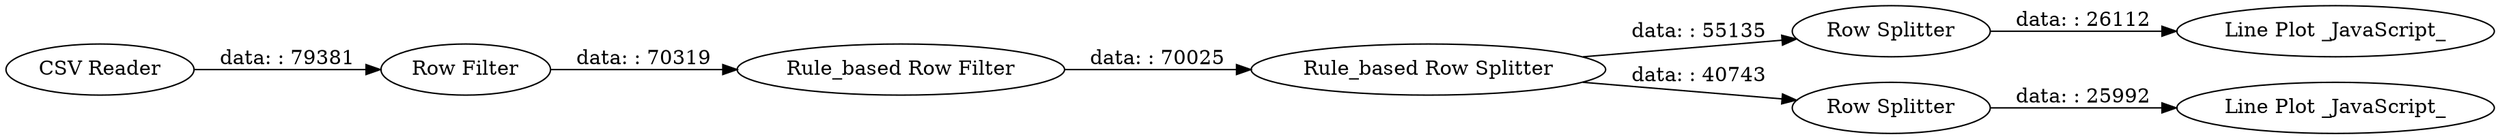 digraph {
	"8926036109658256120_1" [label="CSV Reader"]
	"8926036109658256120_5" [label="Rule_based Row Splitter"]
	"8926036109658256120_12" [label="Line Plot _JavaScript_"]
	"8926036109658256120_3" [label="Rule_based Row Filter"]
	"8926036109658256120_10" [label="Row Splitter"]
	"8926036109658256120_13" [label="Line Plot _JavaScript_"]
	"8926036109658256120_7" [label="Row Filter"]
	"8926036109658256120_9" [label="Row Splitter"]
	"8926036109658256120_5" -> "8926036109658256120_10" [label="data: : 55135"]
	"8926036109658256120_7" -> "8926036109658256120_3" [label="data: : 70319"]
	"8926036109658256120_10" -> "8926036109658256120_13" [label="data: : 26112"]
	"8926036109658256120_3" -> "8926036109658256120_5" [label="data: : 70025"]
	"8926036109658256120_1" -> "8926036109658256120_7" [label="data: : 79381"]
	"8926036109658256120_9" -> "8926036109658256120_12" [label="data: : 25992"]
	"8926036109658256120_5" -> "8926036109658256120_9" [label="data: : 40743"]
	rankdir=LR
}
